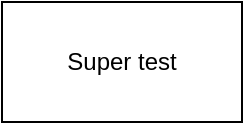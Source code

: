 <mxfile version="20.2.3" type="github">
  <diagram id="qAKKASJnIrd8V2YidLNn" name="Page-1">
    <mxGraphModel dx="786" dy="438" grid="1" gridSize="10" guides="1" tooltips="1" connect="1" arrows="1" fold="1" page="1" pageScale="1" pageWidth="827" pageHeight="1169" math="0" shadow="0">
      <root>
        <mxCell id="0" />
        <mxCell id="1" parent="0" />
        <mxCell id="zu7ctzuHicQvZKSGoEo2-1" value="Super test" style="rounded=0;whiteSpace=wrap;html=1;" vertex="1" parent="1">
          <mxGeometry x="330" y="130" width="120" height="60" as="geometry" />
        </mxCell>
      </root>
    </mxGraphModel>
  </diagram>
</mxfile>
